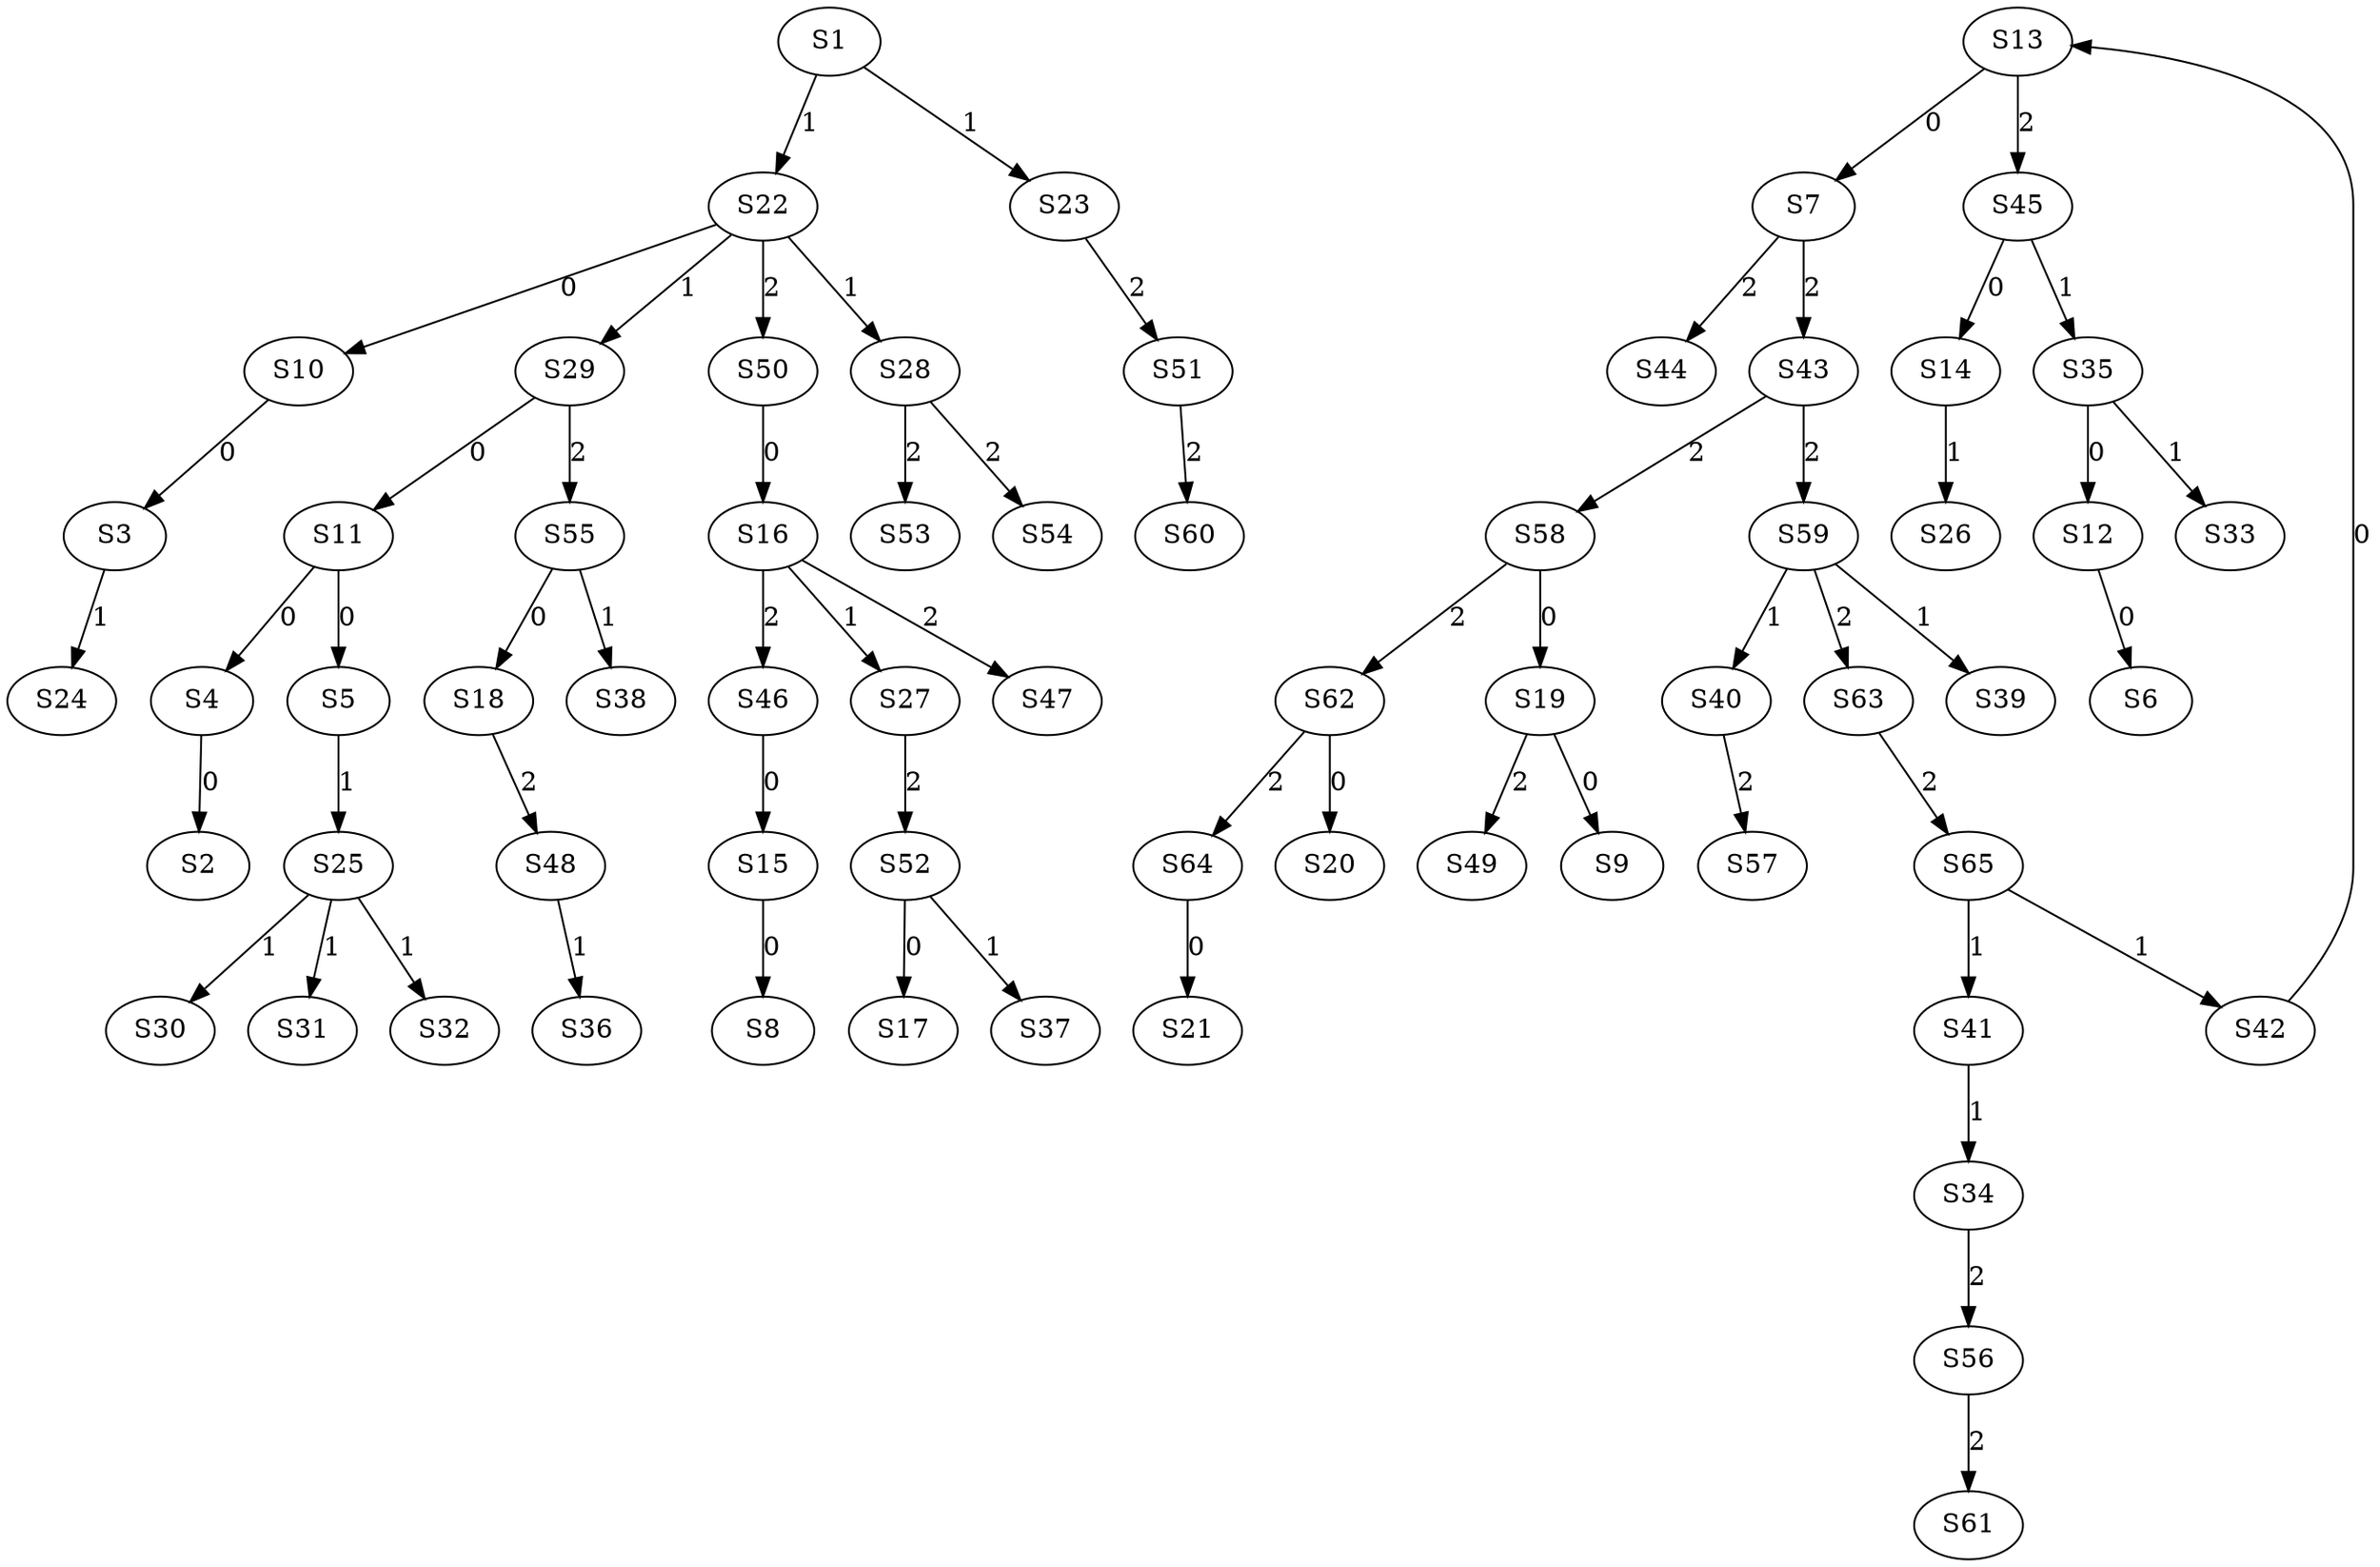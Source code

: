strict digraph {
	S4 -> S2 [ label = 0 ];
	S10 -> S3 [ label = 0 ];
	S11 -> S4 [ label = 0 ];
	S11 -> S5 [ label = 0 ];
	S12 -> S6 [ label = 0 ];
	S13 -> S7 [ label = 0 ];
	S15 -> S8 [ label = 0 ];
	S19 -> S9 [ label = 0 ];
	S22 -> S10 [ label = 0 ];
	S29 -> S11 [ label = 0 ];
	S35 -> S12 [ label = 0 ];
	S42 -> S13 [ label = 0 ];
	S45 -> S14 [ label = 0 ];
	S46 -> S15 [ label = 0 ];
	S50 -> S16 [ label = 0 ];
	S52 -> S17 [ label = 0 ];
	S55 -> S18 [ label = 0 ];
	S58 -> S19 [ label = 0 ];
	S62 -> S20 [ label = 0 ];
	S64 -> S21 [ label = 0 ];
	S1 -> S22 [ label = 1 ];
	S1 -> S23 [ label = 1 ];
	S3 -> S24 [ label = 1 ];
	S5 -> S25 [ label = 1 ];
	S14 -> S26 [ label = 1 ];
	S16 -> S27 [ label = 1 ];
	S22 -> S28 [ label = 1 ];
	S22 -> S29 [ label = 1 ];
	S25 -> S30 [ label = 1 ];
	S25 -> S31 [ label = 1 ];
	S25 -> S32 [ label = 1 ];
	S35 -> S33 [ label = 1 ];
	S41 -> S34 [ label = 1 ];
	S45 -> S35 [ label = 1 ];
	S48 -> S36 [ label = 1 ];
	S52 -> S37 [ label = 1 ];
	S55 -> S38 [ label = 1 ];
	S59 -> S39 [ label = 1 ];
	S59 -> S40 [ label = 1 ];
	S65 -> S41 [ label = 1 ];
	S65 -> S42 [ label = 1 ];
	S7 -> S43 [ label = 2 ];
	S7 -> S44 [ label = 2 ];
	S13 -> S45 [ label = 2 ];
	S16 -> S46 [ label = 2 ];
	S16 -> S47 [ label = 2 ];
	S18 -> S48 [ label = 2 ];
	S19 -> S49 [ label = 2 ];
	S22 -> S50 [ label = 2 ];
	S23 -> S51 [ label = 2 ];
	S27 -> S52 [ label = 2 ];
	S28 -> S53 [ label = 2 ];
	S28 -> S54 [ label = 2 ];
	S29 -> S55 [ label = 2 ];
	S34 -> S56 [ label = 2 ];
	S40 -> S57 [ label = 2 ];
	S43 -> S58 [ label = 2 ];
	S43 -> S59 [ label = 2 ];
	S51 -> S60 [ label = 2 ];
	S56 -> S61 [ label = 2 ];
	S58 -> S62 [ label = 2 ];
	S59 -> S63 [ label = 2 ];
	S62 -> S64 [ label = 2 ];
	S63 -> S65 [ label = 2 ];
}